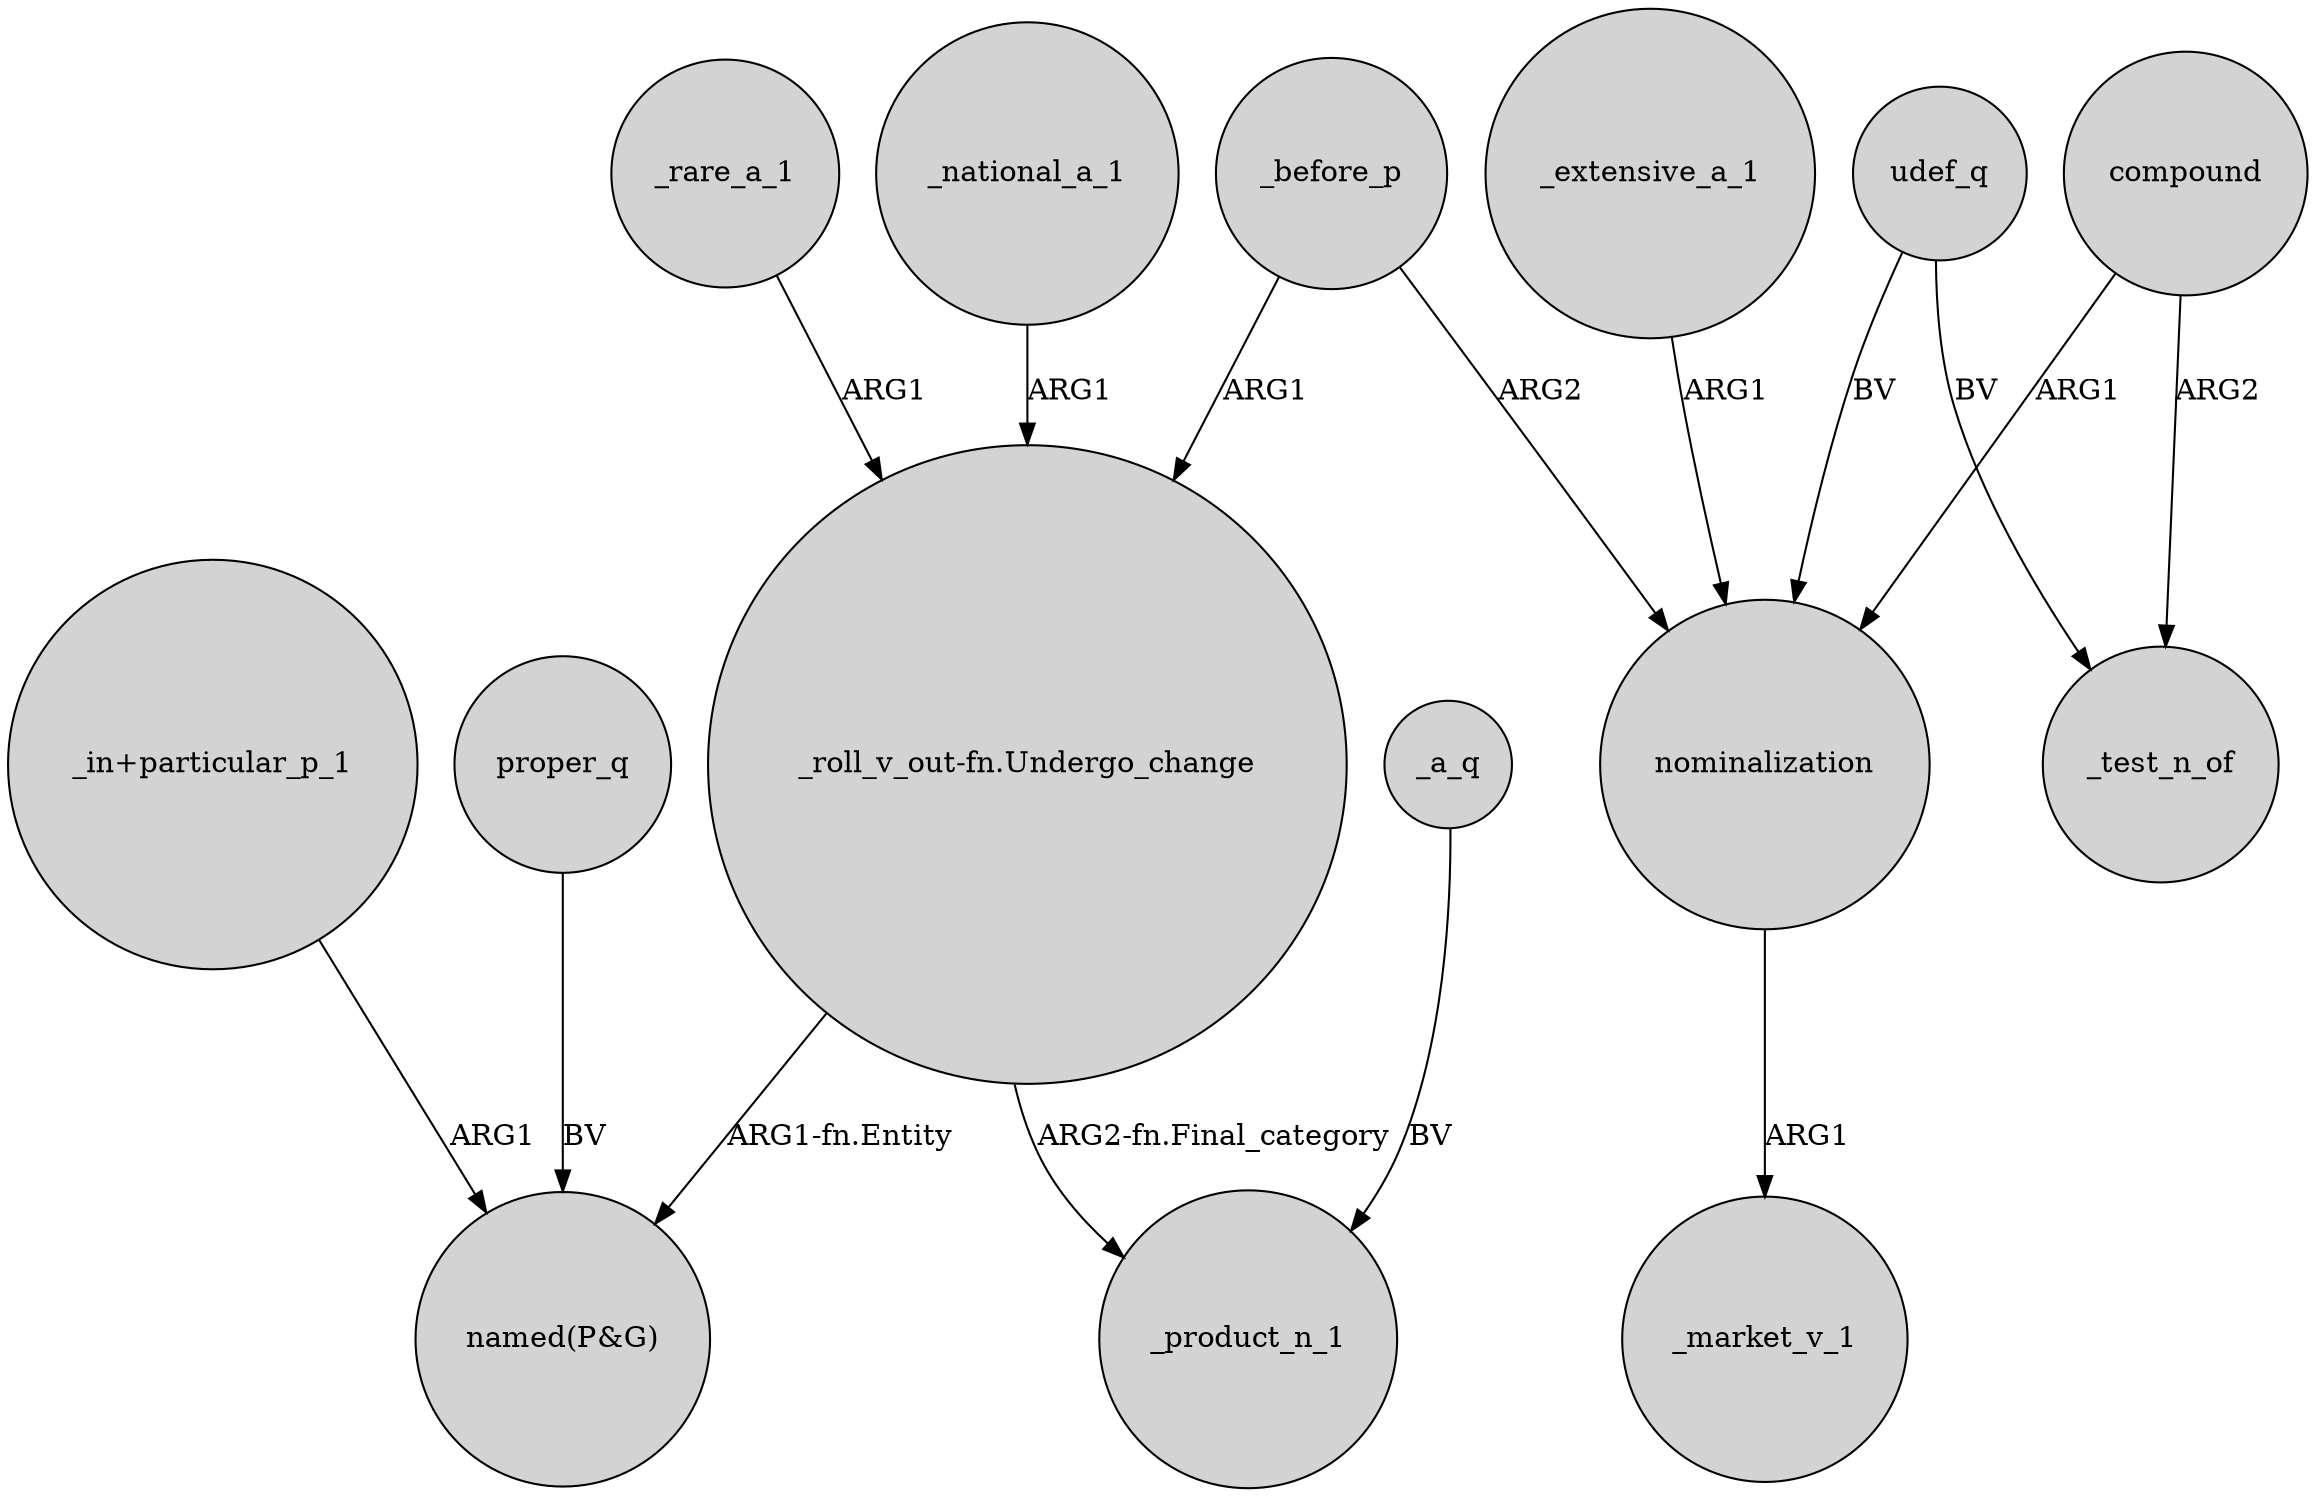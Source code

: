 digraph {
	node [shape=circle style=filled]
	"_in+particular_p_1" -> "named(P&G)" [label=ARG1]
	proper_q -> "named(P&G)" [label=BV]
	"_roll_v_out-fn.Undergo_change" -> "named(P&G)" [label="ARG1-fn.Entity"]
	compound -> _test_n_of [label=ARG2]
	_before_p -> "_roll_v_out-fn.Undergo_change" [label=ARG1]
	"_roll_v_out-fn.Undergo_change" -> _product_n_1 [label="ARG2-fn.Final_category"]
	_before_p -> nominalization [label=ARG2]
	udef_q -> _test_n_of [label=BV]
	nominalization -> _market_v_1 [label=ARG1]
	_a_q -> _product_n_1 [label=BV]
	compound -> nominalization [label=ARG1]
	_national_a_1 -> "_roll_v_out-fn.Undergo_change" [label=ARG1]
	_extensive_a_1 -> nominalization [label=ARG1]
	udef_q -> nominalization [label=BV]
	_rare_a_1 -> "_roll_v_out-fn.Undergo_change" [label=ARG1]
}
